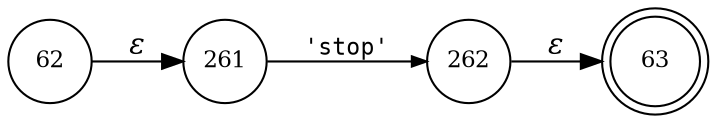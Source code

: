 digraph ATN {
rankdir=LR;
s63[fontsize=11, label="63", shape=doublecircle, fixedsize=true, width=.6];
s261[fontsize=11,label="261", shape=circle, fixedsize=true, width=.55, peripheries=1];
s262[fontsize=11,label="262", shape=circle, fixedsize=true, width=.55, peripheries=1];
s62[fontsize=11,label="62", shape=circle, fixedsize=true, width=.55, peripheries=1];
s62 -> s261 [fontname="Times-Italic", label="&epsilon;"];
s261 -> s262 [fontsize=11, fontname="Courier", arrowsize=.7, label = "'stop'", arrowhead = normal];
s262 -> s63 [fontname="Times-Italic", label="&epsilon;"];
}